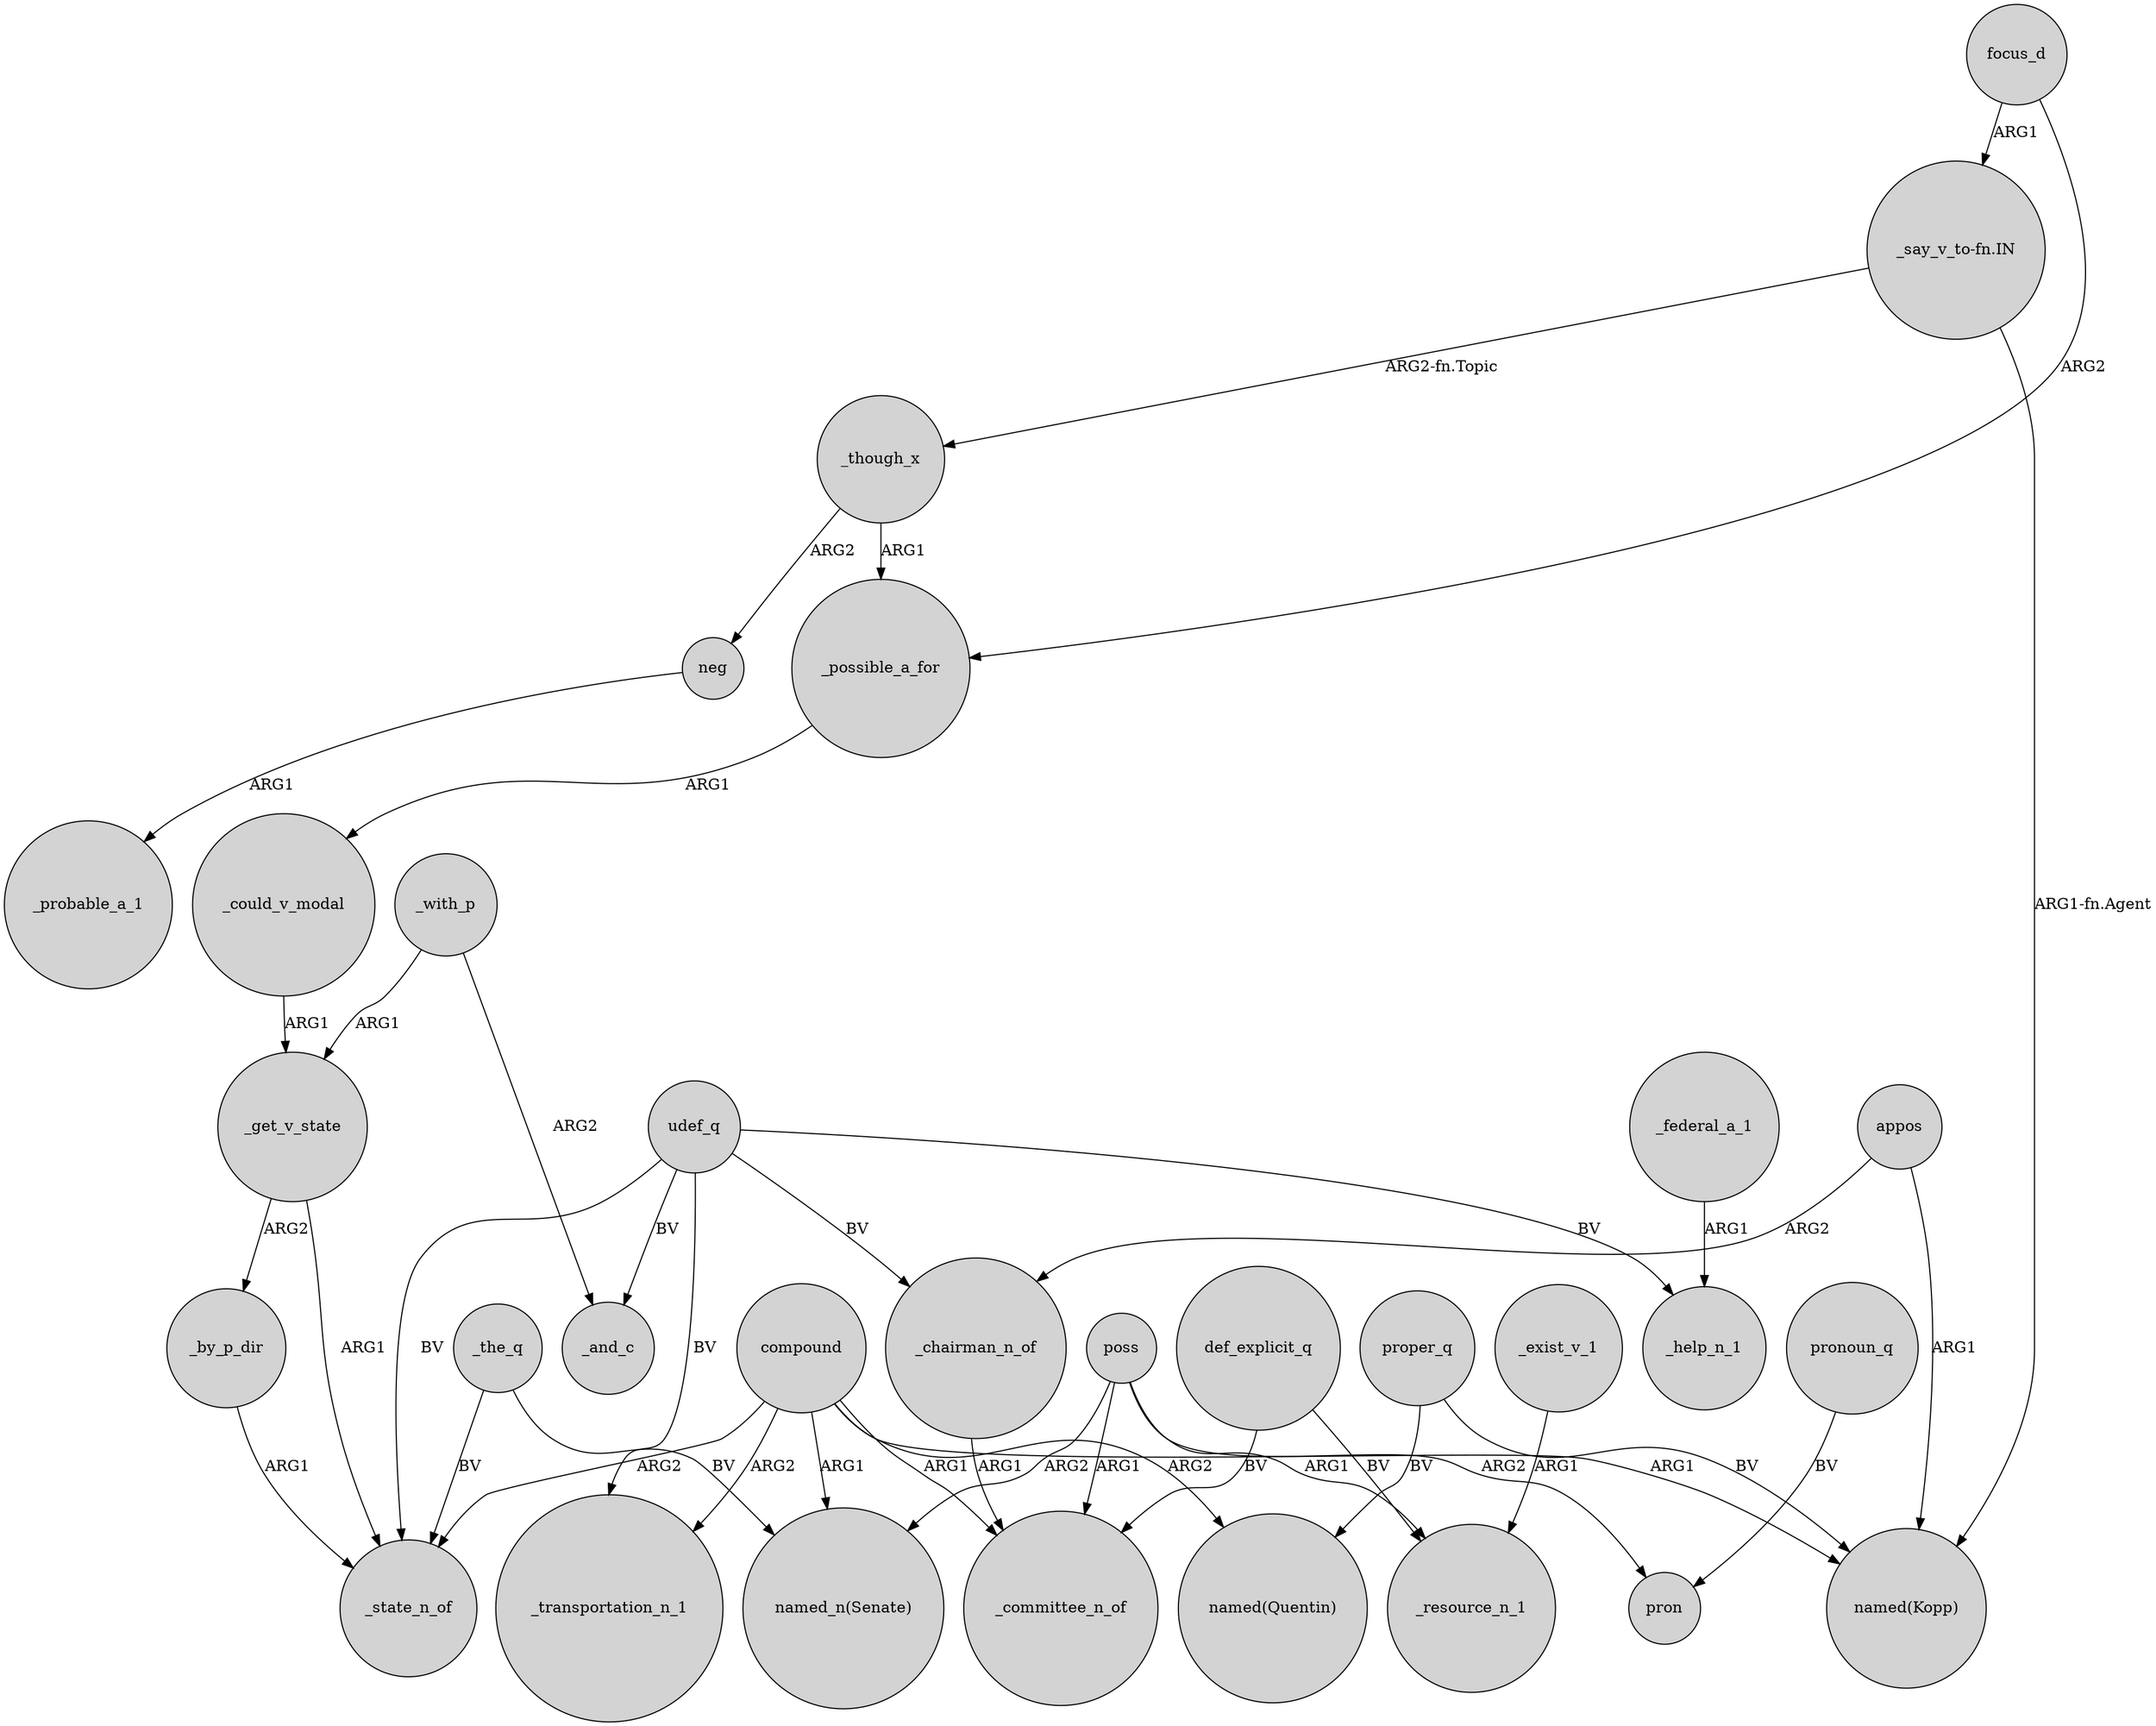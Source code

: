 digraph {
	node [shape=circle style=filled]
	_though_x -> _possible_a_for [label=ARG1]
	_with_p -> _and_c [label=ARG2]
	_get_v_state -> _state_n_of [label=ARG1]
	def_explicit_q -> _committee_n_of [label=BV]
	udef_q -> _transportation_n_1 [label=BV]
	poss -> pron [label=ARG2]
	compound -> "named(Quentin)" [label=ARG2]
	_exist_v_1 -> _resource_n_1 [label=ARG1]
	poss -> _committee_n_of [label=ARG1]
	udef_q -> _state_n_of [label=BV]
	compound -> _transportation_n_1 [label=ARG2]
	_though_x -> neg [label=ARG2]
	poss -> _resource_n_1 [label=ARG1]
	_possible_a_for -> _could_v_modal [label=ARG1]
	appos -> "named(Kopp)" [label=ARG1]
	compound -> _state_n_of [label=ARG2]
	_with_p -> _get_v_state [label=ARG1]
	_the_q -> _state_n_of [label=BV]
	def_explicit_q -> _resource_n_1 [label=BV]
	udef_q -> _chairman_n_of [label=BV]
	_by_p_dir -> _state_n_of [label=ARG1]
	"_say_v_to-fn.IN" -> "named(Kopp)" [label="ARG1-fn.Agent"]
	pronoun_q -> pron [label=BV]
	_could_v_modal -> _get_v_state [label=ARG1]
	appos -> _chairman_n_of [label=ARG2]
	_the_q -> "named_n(Senate)" [label=BV]
	"_say_v_to-fn.IN" -> _though_x [label="ARG2-fn.Topic"]
	proper_q -> "named(Kopp)" [label=BV]
	poss -> "named_n(Senate)" [label=ARG2]
	udef_q -> _help_n_1 [label=BV]
	compound -> "named(Kopp)" [label=ARG1]
	compound -> "named_n(Senate)" [label=ARG1]
	_federal_a_1 -> _help_n_1 [label=ARG1]
	compound -> _committee_n_of [label=ARG1]
	_chairman_n_of -> _committee_n_of [label=ARG1]
	neg -> _probable_a_1 [label=ARG1]
	proper_q -> "named(Quentin)" [label=BV]
	udef_q -> _and_c [label=BV]
	_get_v_state -> _by_p_dir [label=ARG2]
	focus_d -> _possible_a_for [label=ARG2]
	focus_d -> "_say_v_to-fn.IN" [label=ARG1]
}
